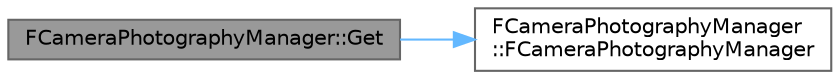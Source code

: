 digraph "FCameraPhotographyManager::Get"
{
 // INTERACTIVE_SVG=YES
 // LATEX_PDF_SIZE
  bgcolor="transparent";
  edge [fontname=Helvetica,fontsize=10,labelfontname=Helvetica,labelfontsize=10];
  node [fontname=Helvetica,fontsize=10,shape=box,height=0.2,width=0.4];
  rankdir="LR";
  Node1 [id="Node000001",label="FCameraPhotographyManager::Get",height=0.2,width=0.4,color="gray40", fillcolor="grey60", style="filled", fontcolor="black",tooltip="Get (& possibly create) singleton FCameraPhotography."];
  Node1 -> Node2 [id="edge1_Node000001_Node000002",color="steelblue1",style="solid",tooltip=" "];
  Node2 [id="Node000002",label="FCameraPhotographyManager\l::FCameraPhotographyManager",height=0.2,width=0.4,color="grey40", fillcolor="white", style="filled",URL="$da/d4f/classFCameraPhotographyManager.html#a47d04abec5c4a3edf8c3f7e92cbcbcae",tooltip=" "];
}
